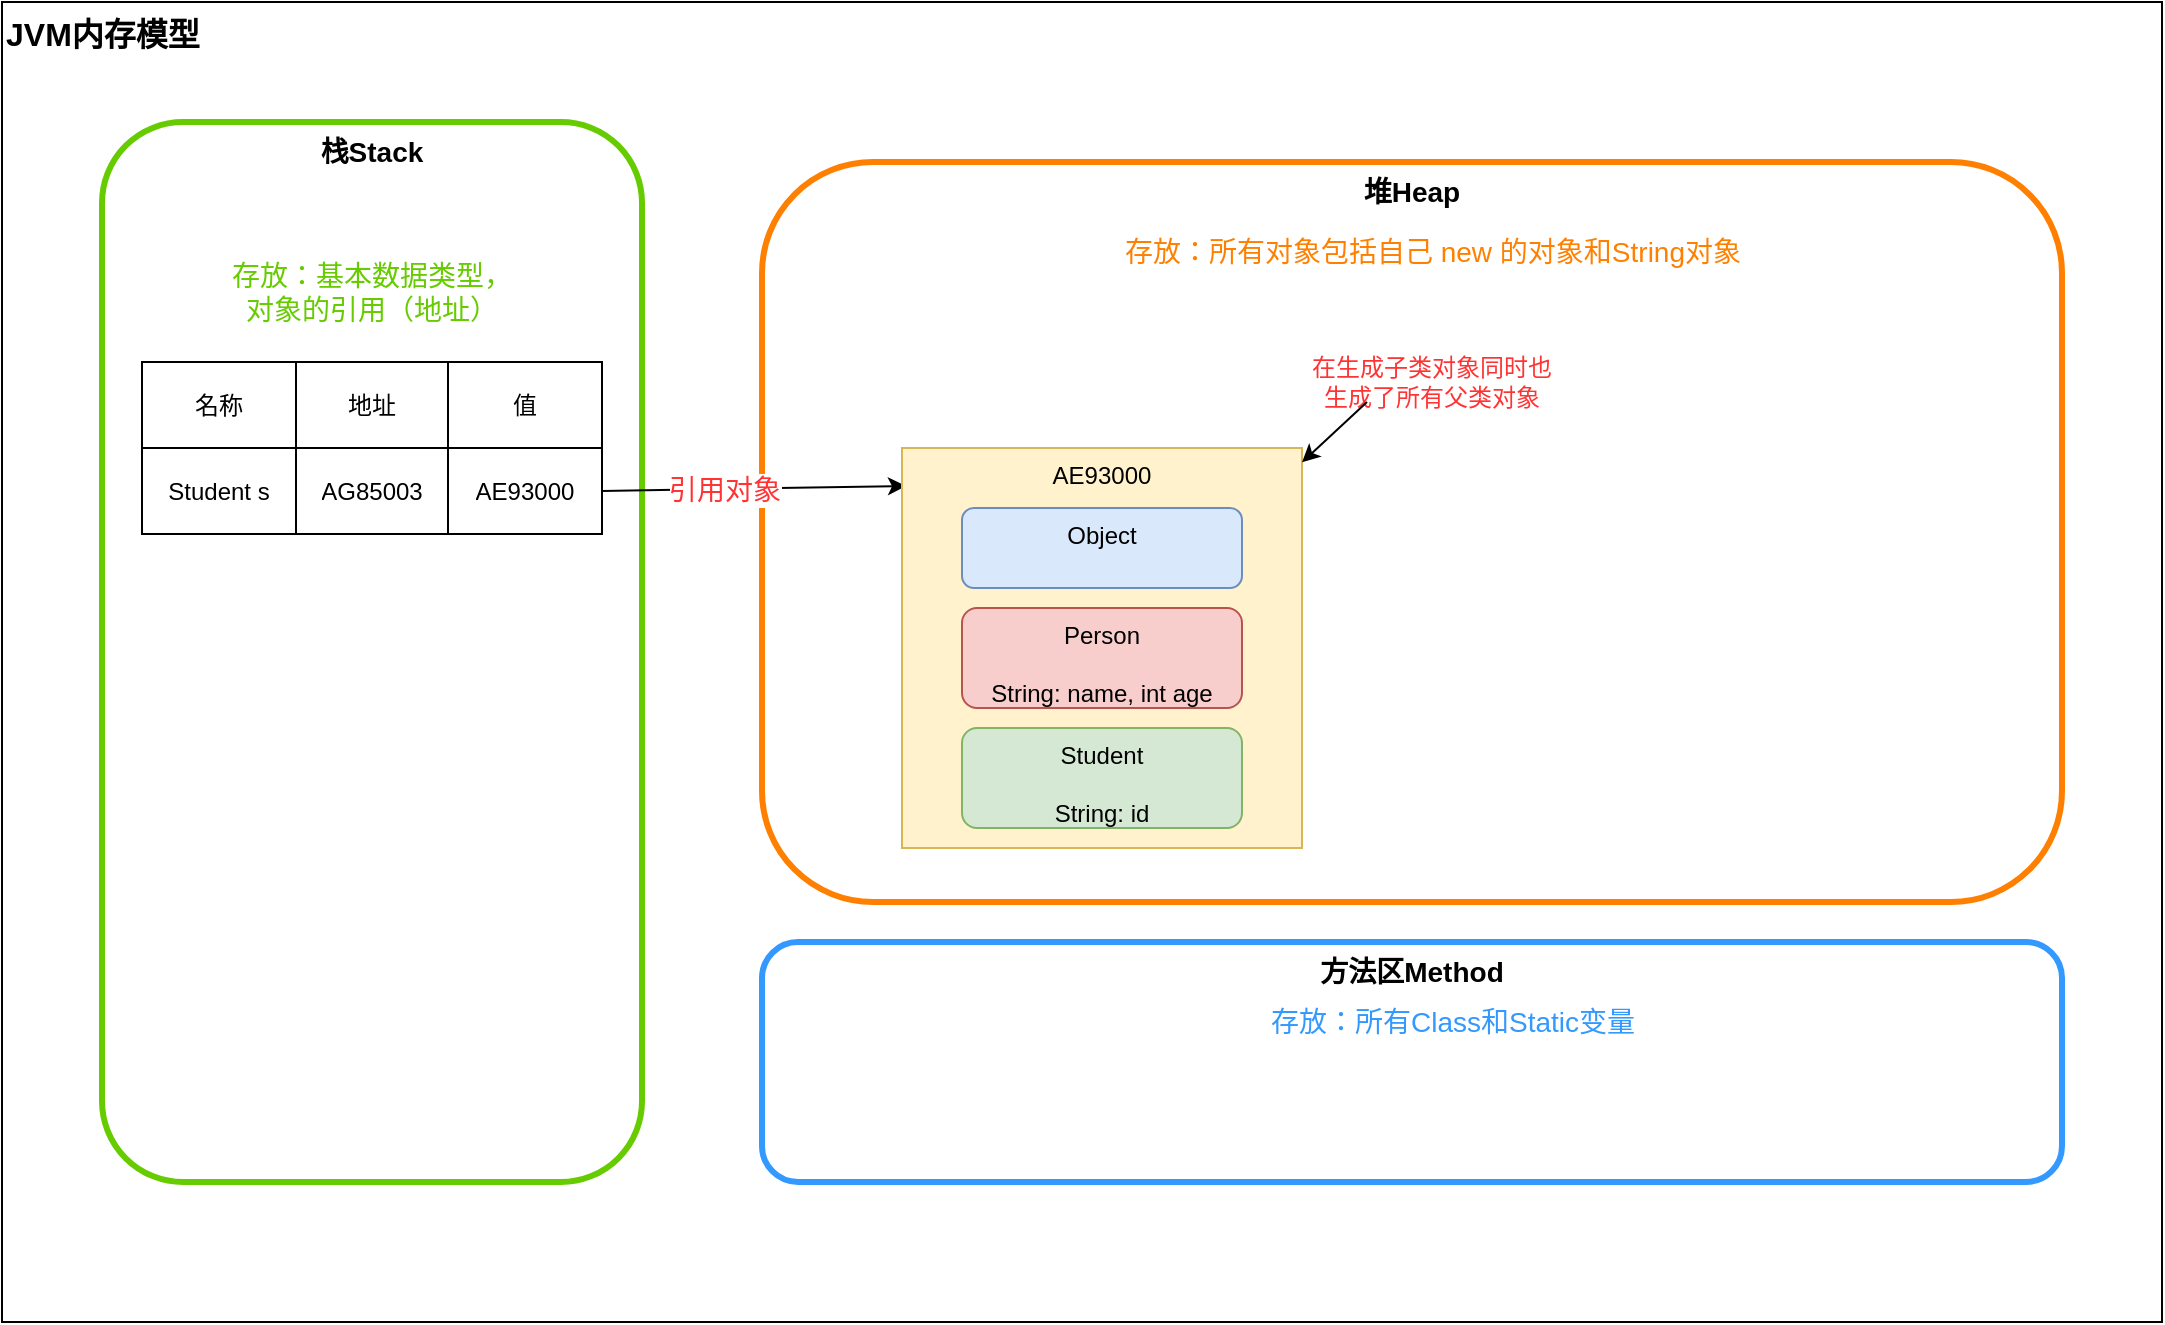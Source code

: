 <mxfile version="13.6.10" type="github">
  <diagram id="h6qkirXG36gG3qvryJz-" name="Page-1">
    <mxGraphModel dx="1145" dy="748" grid="1" gridSize="10" guides="1" tooltips="1" connect="1" arrows="1" fold="1" page="1" pageScale="1" pageWidth="827" pageHeight="1169" math="0" shadow="0">
      <root>
        <mxCell id="0" />
        <mxCell id="1" parent="0" />
        <mxCell id="5DA0Ugsqq1CFlCVFxzO3-1" value="JVM内存模型" style="rounded=0;whiteSpace=wrap;html=1;fillColor=none;fontStyle=1;fontSize=16;verticalAlign=top;align=left;" vertex="1" parent="1">
          <mxGeometry x="70" y="30" width="1080" height="660" as="geometry" />
        </mxCell>
        <mxCell id="5DA0Ugsqq1CFlCVFxzO3-2" value="栈Stack" style="rounded=1;whiteSpace=wrap;html=1;fontSize=14;verticalAlign=top;align=center;fontStyle=1;strokeWidth=3;strokeColor=#66CC00;" vertex="1" parent="1">
          <mxGeometry x="120" y="90" width="270" height="530" as="geometry" />
        </mxCell>
        <mxCell id="5DA0Ugsqq1CFlCVFxzO3-3" value="存放：基本数据类型，&lt;br&gt;对象的引用（地址）" style="text;html=1;strokeColor=none;fillColor=none;align=center;verticalAlign=middle;whiteSpace=wrap;rounded=0;fontSize=14;fontColor=#66CC00;" vertex="1" parent="1">
          <mxGeometry x="170" y="150" width="170" height="50" as="geometry" />
        </mxCell>
        <mxCell id="5DA0Ugsqq1CFlCVFxzO3-4" value="堆Heap" style="rounded=1;whiteSpace=wrap;html=1;fontSize=14;verticalAlign=top;align=center;fontStyle=1;strokeWidth=3;strokeColor=#FF8000;" vertex="1" parent="1">
          <mxGeometry x="450" y="110" width="650" height="370" as="geometry" />
        </mxCell>
        <mxCell id="5DA0Ugsqq1CFlCVFxzO3-5" value="方法区Method" style="rounded=1;whiteSpace=wrap;html=1;fontSize=14;verticalAlign=top;align=center;fontStyle=1;strokeWidth=3;strokeColor=#3399FF;" vertex="1" parent="1">
          <mxGeometry x="450" y="500" width="650" height="120" as="geometry" />
        </mxCell>
        <mxCell id="5DA0Ugsqq1CFlCVFxzO3-6" value="存放：所有对象包括自己 new&amp;nbsp;的对象和String对象" style="text;html=1;strokeColor=none;fillColor=none;align=center;verticalAlign=middle;whiteSpace=wrap;rounded=0;fontSize=14;fontColor=#FF8000;" vertex="1" parent="1">
          <mxGeometry x="590" y="140" width="391" height="30" as="geometry" />
        </mxCell>
        <mxCell id="5DA0Ugsqq1CFlCVFxzO3-7" value="存放：所有Class和Static变量" style="text;html=1;strokeColor=none;fillColor=none;align=center;verticalAlign=middle;whiteSpace=wrap;rounded=0;fontSize=14;fontColor=#3399FF;" vertex="1" parent="1">
          <mxGeometry x="600" y="525" width="391" height="30" as="geometry" />
        </mxCell>
        <mxCell id="5DA0Ugsqq1CFlCVFxzO3-8" value="" style="endArrow=classic;html=1;fontSize=14;fontColor=#3399FF;exitX=1;exitY=0.5;exitDx=0;exitDy=0;entryX=0.01;entryY=0.095;entryDx=0;entryDy=0;entryPerimeter=0;" edge="1" parent="1" target="5DA0Ugsqq1CFlCVFxzO3-20">
          <mxGeometry width="50" height="50" relative="1" as="geometry">
            <mxPoint x="370" y="274.5" as="sourcePoint" />
            <mxPoint x="530" y="270" as="targetPoint" />
          </mxGeometry>
        </mxCell>
        <mxCell id="5DA0Ugsqq1CFlCVFxzO3-9" value="引用对象" style="edgeLabel;html=1;align=center;verticalAlign=middle;resizable=0;points=[];fontSize=14;fontColor=#FF3333;" vertex="1" connectable="0" parent="5DA0Ugsqq1CFlCVFxzO3-8">
          <mxGeometry x="-0.2" relative="1" as="geometry">
            <mxPoint as="offset" />
          </mxGeometry>
        </mxCell>
        <mxCell id="5DA0Ugsqq1CFlCVFxzO3-19" value="" style="group;fillColor=#fff2cc;strokeColor=#d6b656;" vertex="1" connectable="0" parent="1">
          <mxGeometry x="520" y="253" width="200" height="200" as="geometry" />
        </mxCell>
        <mxCell id="5DA0Ugsqq1CFlCVFxzO3-20" value="AE93000" style="whiteSpace=wrap;html=1;aspect=fixed;verticalAlign=top;align=center;fillColor=#fff2cc;strokeColor=#d6b656;" vertex="1" parent="5DA0Ugsqq1CFlCVFxzO3-19">
          <mxGeometry width="200" height="200" as="geometry" />
        </mxCell>
        <mxCell id="5DA0Ugsqq1CFlCVFxzO3-21" value="Object" style="rounded=1;whiteSpace=wrap;html=1;align=center;verticalAlign=top;fillColor=#dae8fc;strokeColor=#6c8ebf;" vertex="1" parent="5DA0Ugsqq1CFlCVFxzO3-19">
          <mxGeometry x="30" y="30" width="140" height="40" as="geometry" />
        </mxCell>
        <mxCell id="5DA0Ugsqq1CFlCVFxzO3-22" value="Person&lt;br&gt;&lt;br&gt;String: name, int age" style="rounded=1;whiteSpace=wrap;html=1;align=center;verticalAlign=top;fillColor=#f8cecc;strokeColor=#b85450;" vertex="1" parent="5DA0Ugsqq1CFlCVFxzO3-19">
          <mxGeometry x="30" y="80" width="140" height="50" as="geometry" />
        </mxCell>
        <mxCell id="5DA0Ugsqq1CFlCVFxzO3-23" value="Student&lt;br&gt;&lt;br&gt;String: id" style="rounded=1;whiteSpace=wrap;html=1;align=center;verticalAlign=top;fillColor=#d5e8d4;strokeColor=#82b366;" vertex="1" parent="5DA0Ugsqq1CFlCVFxzO3-19">
          <mxGeometry x="30" y="140" width="140" height="50" as="geometry" />
        </mxCell>
        <mxCell id="5DA0Ugsqq1CFlCVFxzO3-24" value="在生成子类对象同时也生成了所有父类对象" style="text;html=1;strokeColor=none;fillColor=none;align=center;verticalAlign=middle;whiteSpace=wrap;rounded=0;fontColor=#FF3333;" vertex="1" parent="1">
          <mxGeometry x="720" y="210" width="130" height="20" as="geometry" />
        </mxCell>
        <mxCell id="5DA0Ugsqq1CFlCVFxzO3-25" value="" style="endArrow=classic;html=1;exitX=0.25;exitY=1;exitDx=0;exitDy=0;" edge="1" parent="1" source="5DA0Ugsqq1CFlCVFxzO3-24" target="5DA0Ugsqq1CFlCVFxzO3-20">
          <mxGeometry width="50" height="50" relative="1" as="geometry">
            <mxPoint x="750" y="400" as="sourcePoint" />
            <mxPoint x="800" y="350" as="targetPoint" />
          </mxGeometry>
        </mxCell>
        <mxCell id="5DA0Ugsqq1CFlCVFxzO3-10" value="" style="shape=table;html=1;whiteSpace=wrap;startSize=0;container=1;collapsible=0;childLayout=tableLayout;fillColor=none;fontSize=14;align=center;" vertex="1" parent="1">
          <mxGeometry x="140" y="210" width="230" height="86" as="geometry" />
        </mxCell>
        <mxCell id="5DA0Ugsqq1CFlCVFxzO3-11" value="" style="shape=partialRectangle;html=1;whiteSpace=wrap;collapsible=0;dropTarget=0;pointerEvents=0;fillColor=none;top=0;left=0;bottom=0;right=0;points=[[0,0.5],[1,0.5]];portConstraint=eastwest;" vertex="1" parent="5DA0Ugsqq1CFlCVFxzO3-10">
          <mxGeometry width="230" height="43" as="geometry" />
        </mxCell>
        <mxCell id="5DA0Ugsqq1CFlCVFxzO3-12" value="名称" style="shape=partialRectangle;html=1;whiteSpace=wrap;connectable=0;fillColor=none;top=0;left=0;bottom=0;right=0;overflow=hidden;" vertex="1" parent="5DA0Ugsqq1CFlCVFxzO3-11">
          <mxGeometry width="77" height="43" as="geometry" />
        </mxCell>
        <mxCell id="5DA0Ugsqq1CFlCVFxzO3-13" value="地址" style="shape=partialRectangle;html=1;whiteSpace=wrap;connectable=0;fillColor=none;top=0;left=0;bottom=0;right=0;overflow=hidden;" vertex="1" parent="5DA0Ugsqq1CFlCVFxzO3-11">
          <mxGeometry x="77" width="76" height="43" as="geometry" />
        </mxCell>
        <mxCell id="5DA0Ugsqq1CFlCVFxzO3-14" value="值" style="shape=partialRectangle;html=1;whiteSpace=wrap;connectable=0;fillColor=none;top=0;left=0;bottom=0;right=0;overflow=hidden;" vertex="1" parent="5DA0Ugsqq1CFlCVFxzO3-11">
          <mxGeometry x="153" width="77" height="43" as="geometry" />
        </mxCell>
        <mxCell id="5DA0Ugsqq1CFlCVFxzO3-15" value="" style="shape=partialRectangle;html=1;whiteSpace=wrap;collapsible=0;dropTarget=0;pointerEvents=0;fillColor=none;top=0;left=0;bottom=0;right=0;points=[[0,0.5],[1,0.5]];portConstraint=eastwest;" vertex="1" parent="5DA0Ugsqq1CFlCVFxzO3-10">
          <mxGeometry y="43" width="230" height="43" as="geometry" />
        </mxCell>
        <mxCell id="5DA0Ugsqq1CFlCVFxzO3-16" value="Student&amp;nbsp;s" style="shape=partialRectangle;html=1;whiteSpace=wrap;connectable=0;fillColor=none;top=0;left=0;bottom=0;right=0;overflow=hidden;" vertex="1" parent="5DA0Ugsqq1CFlCVFxzO3-15">
          <mxGeometry width="77" height="43" as="geometry" />
        </mxCell>
        <mxCell id="5DA0Ugsqq1CFlCVFxzO3-17" value="&lt;span&gt;AG85003&lt;/span&gt;" style="shape=partialRectangle;html=1;whiteSpace=wrap;connectable=0;fillColor=none;top=0;left=0;bottom=0;right=0;overflow=hidden;" vertex="1" parent="5DA0Ugsqq1CFlCVFxzO3-15">
          <mxGeometry x="77" width="76" height="43" as="geometry" />
        </mxCell>
        <mxCell id="5DA0Ugsqq1CFlCVFxzO3-18" value="&lt;span&gt;AE93000&lt;/span&gt;" style="shape=partialRectangle;html=1;whiteSpace=wrap;connectable=0;fillColor=none;top=0;left=0;bottom=0;right=0;overflow=hidden;" vertex="1" parent="5DA0Ugsqq1CFlCVFxzO3-15">
          <mxGeometry x="153" width="77" height="43" as="geometry" />
        </mxCell>
      </root>
    </mxGraphModel>
  </diagram>
</mxfile>
